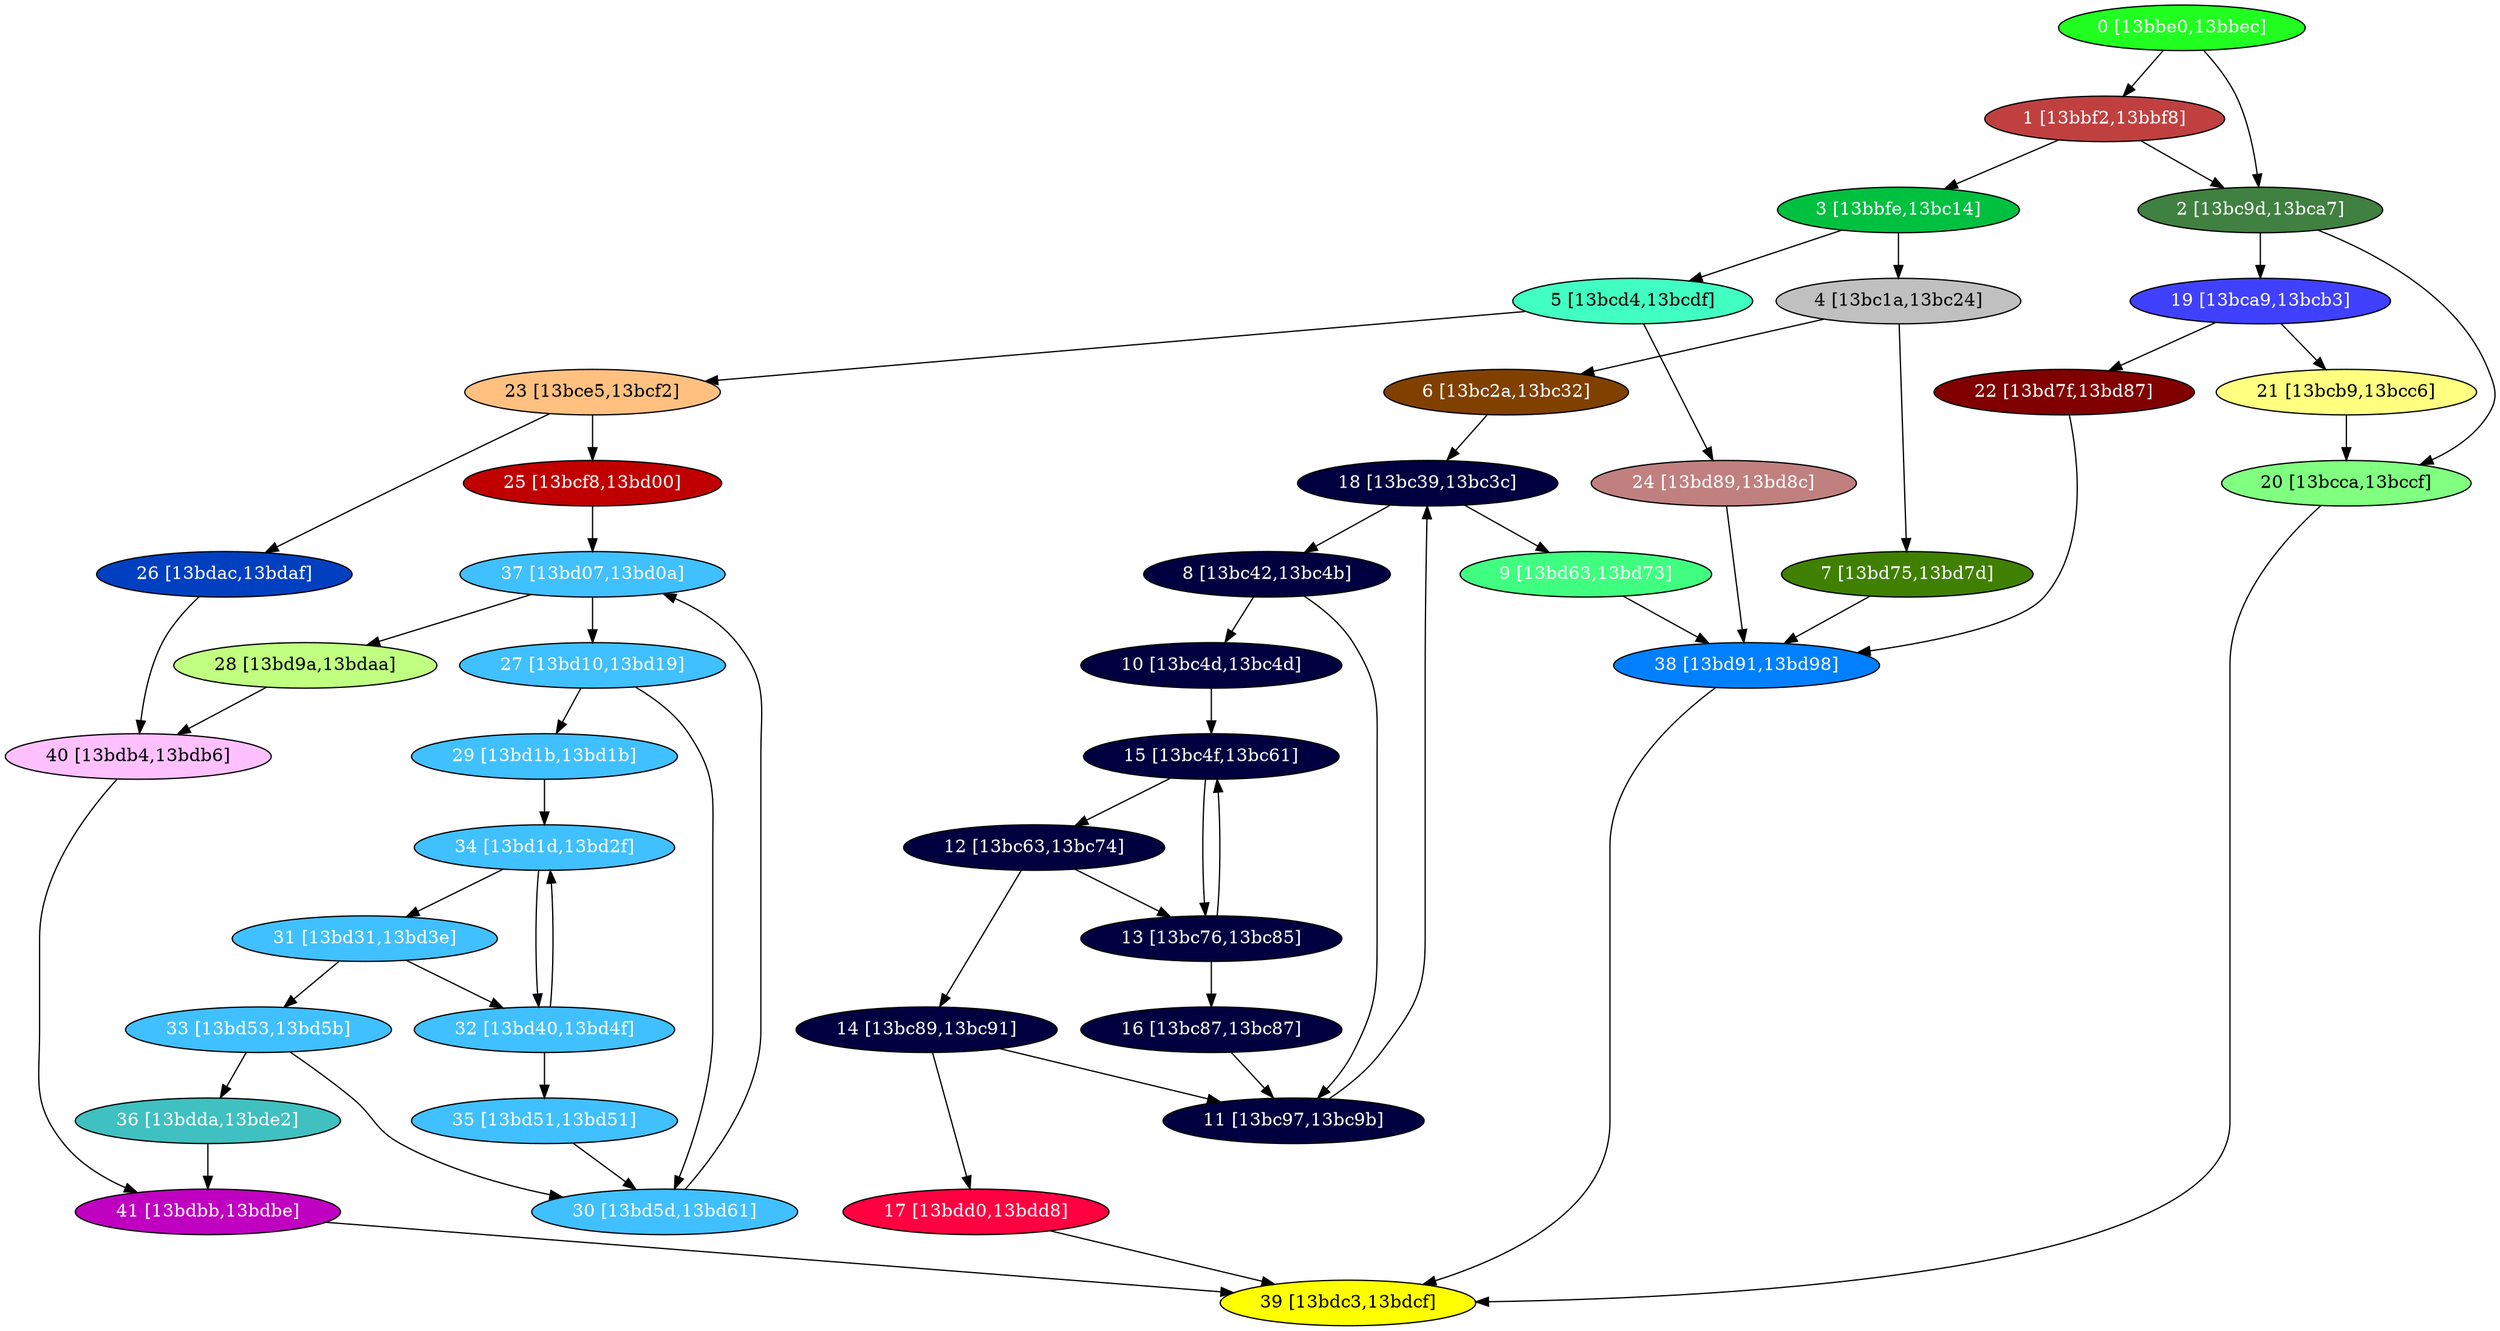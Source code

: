 diGraph libnss3{
	libnss3_0  [style=filled fillcolor="#20FF20" fontcolor="#ffffff" shape=oval label="0 [13bbe0,13bbec]"]
	libnss3_1  [style=filled fillcolor="#C04040" fontcolor="#ffffff" shape=oval label="1 [13bbf2,13bbf8]"]
	libnss3_2  [style=filled fillcolor="#408040" fontcolor="#ffffff" shape=oval label="2 [13bc9d,13bca7]"]
	libnss3_3  [style=filled fillcolor="#00C040" fontcolor="#ffffff" shape=oval label="3 [13bbfe,13bc14]"]
	libnss3_4  [style=filled fillcolor="#C0C0C0" fontcolor="#000000" shape=oval label="4 [13bc1a,13bc24]"]
	libnss3_5  [style=filled fillcolor="#40FFC0" fontcolor="#000000" shape=oval label="5 [13bcd4,13bcdf]"]
	libnss3_6  [style=filled fillcolor="#804000" fontcolor="#ffffff" shape=oval label="6 [13bc2a,13bc32]"]
	libnss3_7  [style=filled fillcolor="#408000" fontcolor="#ffffff" shape=oval label="7 [13bd75,13bd7d]"]
	libnss3_8  [style=filled fillcolor="#000040" fontcolor="#ffffff" shape=oval label="8 [13bc42,13bc4b]"]
	libnss3_9  [style=filled fillcolor="#40FF80" fontcolor="#ffffff" shape=oval label="9 [13bd63,13bd73]"]
	libnss3_a  [style=filled fillcolor="#000040" fontcolor="#ffffff" shape=oval label="10 [13bc4d,13bc4d]"]
	libnss3_b  [style=filled fillcolor="#000040" fontcolor="#ffffff" shape=oval label="11 [13bc97,13bc9b]"]
	libnss3_c  [style=filled fillcolor="#000040" fontcolor="#ffffff" shape=oval label="12 [13bc63,13bc74]"]
	libnss3_d  [style=filled fillcolor="#000040" fontcolor="#ffffff" shape=oval label="13 [13bc76,13bc85]"]
	libnss3_e  [style=filled fillcolor="#000040" fontcolor="#ffffff" shape=oval label="14 [13bc89,13bc91]"]
	libnss3_f  [style=filled fillcolor="#000040" fontcolor="#ffffff" shape=oval label="15 [13bc4f,13bc61]"]
	libnss3_10  [style=filled fillcolor="#000040" fontcolor="#ffffff" shape=oval label="16 [13bc87,13bc87]"]
	libnss3_11  [style=filled fillcolor="#FF0040" fontcolor="#ffffff" shape=oval label="17 [13bdd0,13bdd8]"]
	libnss3_12  [style=filled fillcolor="#000040" fontcolor="#ffffff" shape=oval label="18 [13bc39,13bc3c]"]
	libnss3_13  [style=filled fillcolor="#4040FF" fontcolor="#ffffff" shape=oval label="19 [13bca9,13bcb3]"]
	libnss3_14  [style=filled fillcolor="#80FF80" fontcolor="#000000" shape=oval label="20 [13bcca,13bccf]"]
	libnss3_15  [style=filled fillcolor="#FFFF80" fontcolor="#000000" shape=oval label="21 [13bcb9,13bcc6]"]
	libnss3_16  [style=filled fillcolor="#800000" fontcolor="#ffffff" shape=oval label="22 [13bd7f,13bd87]"]
	libnss3_17  [style=filled fillcolor="#FFC080" fontcolor="#000000" shape=oval label="23 [13bce5,13bcf2]"]
	libnss3_18  [style=filled fillcolor="#C08080" fontcolor="#ffffff" shape=oval label="24 [13bd89,13bd8c]"]
	libnss3_19  [style=filled fillcolor="#C00000" fontcolor="#ffffff" shape=oval label="25 [13bcf8,13bd00]"]
	libnss3_1a  [style=filled fillcolor="#0040C0" fontcolor="#ffffff" shape=oval label="26 [13bdac,13bdaf]"]
	libnss3_1b  [style=filled fillcolor="#40C0FF" fontcolor="#ffffff" shape=oval label="27 [13bd10,13bd19]"]
	libnss3_1c  [style=filled fillcolor="#C0FF80" fontcolor="#000000" shape=oval label="28 [13bd9a,13bdaa]"]
	libnss3_1d  [style=filled fillcolor="#40C0FF" fontcolor="#ffffff" shape=oval label="29 [13bd1b,13bd1b]"]
	libnss3_1e  [style=filled fillcolor="#40C0FF" fontcolor="#ffffff" shape=oval label="30 [13bd5d,13bd61]"]
	libnss3_1f  [style=filled fillcolor="#40C0FF" fontcolor="#ffffff" shape=oval label="31 [13bd31,13bd3e]"]
	libnss3_20  [style=filled fillcolor="#40C0FF" fontcolor="#ffffff" shape=oval label="32 [13bd40,13bd4f]"]
	libnss3_21  [style=filled fillcolor="#40C0FF" fontcolor="#ffffff" shape=oval label="33 [13bd53,13bd5b]"]
	libnss3_22  [style=filled fillcolor="#40C0FF" fontcolor="#ffffff" shape=oval label="34 [13bd1d,13bd2f]"]
	libnss3_23  [style=filled fillcolor="#40C0FF" fontcolor="#ffffff" shape=oval label="35 [13bd51,13bd51]"]
	libnss3_24  [style=filled fillcolor="#40C0C0" fontcolor="#ffffff" shape=oval label="36 [13bdda,13bde2]"]
	libnss3_25  [style=filled fillcolor="#40C0FF" fontcolor="#ffffff" shape=oval label="37 [13bd07,13bd0a]"]
	libnss3_26  [style=filled fillcolor="#0080FF" fontcolor="#ffffff" shape=oval label="38 [13bd91,13bd98]"]
	libnss3_27  [style=filled fillcolor="#FFFF00" fontcolor="#000000" shape=oval label="39 [13bdc3,13bdcf]"]
	libnss3_28  [style=filled fillcolor="#FFC0FF" fontcolor="#000000" shape=oval label="40 [13bdb4,13bdb6]"]
	libnss3_29  [style=filled fillcolor="#C000C0" fontcolor="#ffffff" shape=oval label="41 [13bdbb,13bdbe]"]

	libnss3_0 -> libnss3_1
	libnss3_0 -> libnss3_2
	libnss3_1 -> libnss3_2
	libnss3_1 -> libnss3_3
	libnss3_2 -> libnss3_13
	libnss3_2 -> libnss3_14
	libnss3_3 -> libnss3_4
	libnss3_3 -> libnss3_5
	libnss3_4 -> libnss3_6
	libnss3_4 -> libnss3_7
	libnss3_5 -> libnss3_17
	libnss3_5 -> libnss3_18
	libnss3_6 -> libnss3_12
	libnss3_7 -> libnss3_26
	libnss3_8 -> libnss3_a
	libnss3_8 -> libnss3_b
	libnss3_9 -> libnss3_26
	libnss3_a -> libnss3_f
	libnss3_b -> libnss3_12
	libnss3_c -> libnss3_d
	libnss3_c -> libnss3_e
	libnss3_d -> libnss3_f
	libnss3_d -> libnss3_10
	libnss3_e -> libnss3_b
	libnss3_e -> libnss3_11
	libnss3_f -> libnss3_c
	libnss3_f -> libnss3_d
	libnss3_10 -> libnss3_b
	libnss3_11 -> libnss3_27
	libnss3_12 -> libnss3_8
	libnss3_12 -> libnss3_9
	libnss3_13 -> libnss3_15
	libnss3_13 -> libnss3_16
	libnss3_14 -> libnss3_27
	libnss3_15 -> libnss3_14
	libnss3_16 -> libnss3_26
	libnss3_17 -> libnss3_19
	libnss3_17 -> libnss3_1a
	libnss3_18 -> libnss3_26
	libnss3_19 -> libnss3_25
	libnss3_1a -> libnss3_28
	libnss3_1b -> libnss3_1d
	libnss3_1b -> libnss3_1e
	libnss3_1c -> libnss3_28
	libnss3_1d -> libnss3_22
	libnss3_1e -> libnss3_25
	libnss3_1f -> libnss3_20
	libnss3_1f -> libnss3_21
	libnss3_20 -> libnss3_22
	libnss3_20 -> libnss3_23
	libnss3_21 -> libnss3_1e
	libnss3_21 -> libnss3_24
	libnss3_22 -> libnss3_1f
	libnss3_22 -> libnss3_20
	libnss3_23 -> libnss3_1e
	libnss3_24 -> libnss3_29
	libnss3_25 -> libnss3_1b
	libnss3_25 -> libnss3_1c
	libnss3_26 -> libnss3_27
	libnss3_28 -> libnss3_29
	libnss3_29 -> libnss3_27
}